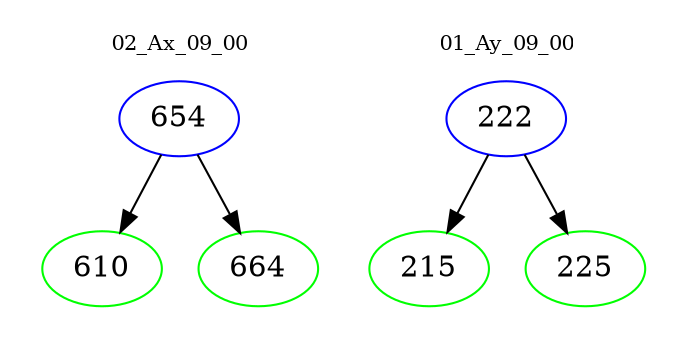 digraph{
subgraph cluster_0 {
color = white
label = "02_Ax_09_00";
fontsize=10;
T0_654 [label="654", color="blue"]
T0_654 -> T0_610 [color="black"]
T0_610 [label="610", color="green"]
T0_654 -> T0_664 [color="black"]
T0_664 [label="664", color="green"]
}
subgraph cluster_1 {
color = white
label = "01_Ay_09_00";
fontsize=10;
T1_222 [label="222", color="blue"]
T1_222 -> T1_215 [color="black"]
T1_215 [label="215", color="green"]
T1_222 -> T1_225 [color="black"]
T1_225 [label="225", color="green"]
}
}
